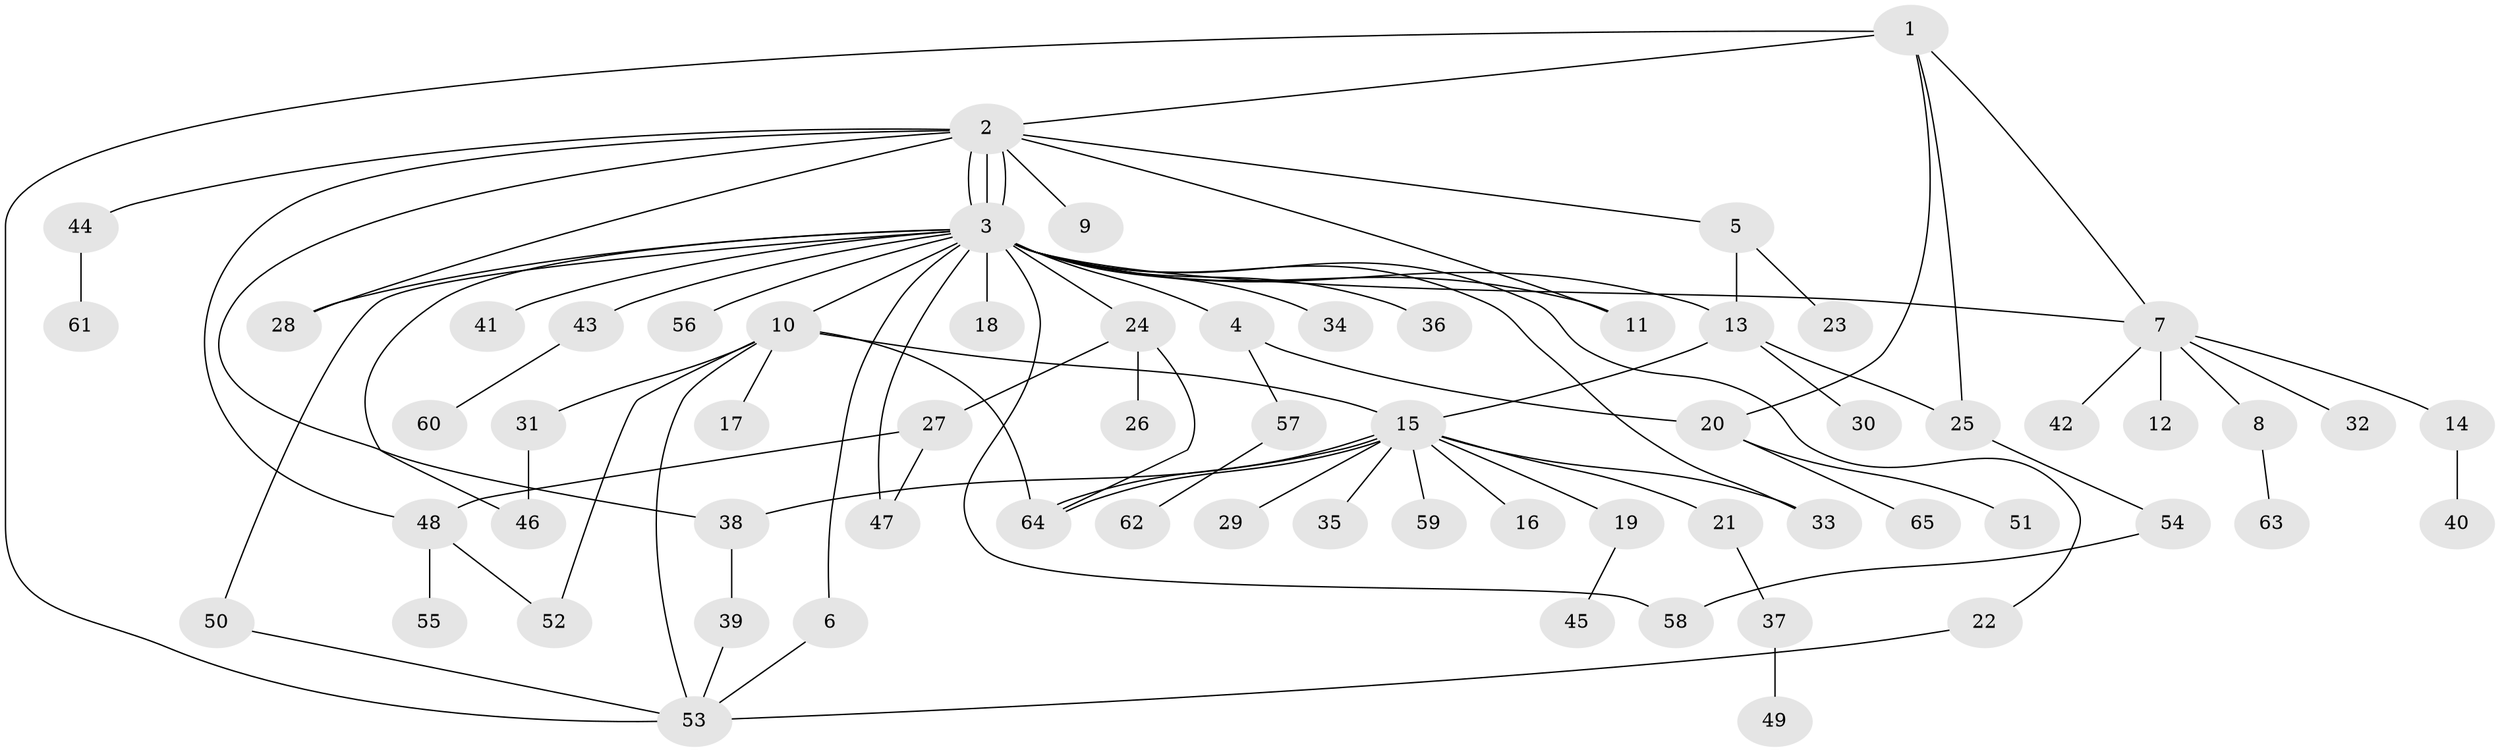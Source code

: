// coarse degree distribution, {7: 0.021739130434782608, 10: 0.021739130434782608, 23: 0.021739130434782608, 2: 0.21739130434782608, 6: 0.06521739130434782, 1: 0.5434782608695652, 15: 0.021739130434782608, 4: 0.043478260869565216, 3: 0.043478260869565216}
// Generated by graph-tools (version 1.1) at 2025/23/03/03/25 07:23:54]
// undirected, 65 vertices, 88 edges
graph export_dot {
graph [start="1"]
  node [color=gray90,style=filled];
  1;
  2;
  3;
  4;
  5;
  6;
  7;
  8;
  9;
  10;
  11;
  12;
  13;
  14;
  15;
  16;
  17;
  18;
  19;
  20;
  21;
  22;
  23;
  24;
  25;
  26;
  27;
  28;
  29;
  30;
  31;
  32;
  33;
  34;
  35;
  36;
  37;
  38;
  39;
  40;
  41;
  42;
  43;
  44;
  45;
  46;
  47;
  48;
  49;
  50;
  51;
  52;
  53;
  54;
  55;
  56;
  57;
  58;
  59;
  60;
  61;
  62;
  63;
  64;
  65;
  1 -- 2;
  1 -- 7;
  1 -- 20;
  1 -- 25;
  1 -- 53;
  2 -- 3;
  2 -- 3;
  2 -- 3;
  2 -- 5;
  2 -- 9;
  2 -- 11;
  2 -- 28;
  2 -- 38;
  2 -- 44;
  2 -- 48;
  3 -- 4;
  3 -- 6;
  3 -- 7;
  3 -- 10;
  3 -- 11;
  3 -- 13;
  3 -- 18;
  3 -- 22;
  3 -- 24;
  3 -- 28;
  3 -- 33;
  3 -- 34;
  3 -- 36;
  3 -- 41;
  3 -- 43;
  3 -- 46;
  3 -- 47;
  3 -- 50;
  3 -- 56;
  3 -- 58;
  4 -- 20;
  4 -- 57;
  5 -- 13;
  5 -- 23;
  6 -- 53;
  7 -- 8;
  7 -- 12;
  7 -- 14;
  7 -- 32;
  7 -- 42;
  8 -- 63;
  10 -- 15;
  10 -- 17;
  10 -- 31;
  10 -- 52;
  10 -- 53;
  10 -- 64;
  13 -- 15;
  13 -- 25;
  13 -- 30;
  14 -- 40;
  15 -- 16;
  15 -- 19;
  15 -- 21;
  15 -- 29;
  15 -- 33;
  15 -- 35;
  15 -- 38;
  15 -- 59;
  15 -- 64;
  15 -- 64;
  19 -- 45;
  20 -- 51;
  20 -- 65;
  21 -- 37;
  22 -- 53;
  24 -- 26;
  24 -- 27;
  24 -- 64;
  25 -- 54;
  27 -- 47;
  27 -- 48;
  31 -- 46;
  37 -- 49;
  38 -- 39;
  39 -- 53;
  43 -- 60;
  44 -- 61;
  48 -- 52;
  48 -- 55;
  50 -- 53;
  54 -- 58;
  57 -- 62;
}
